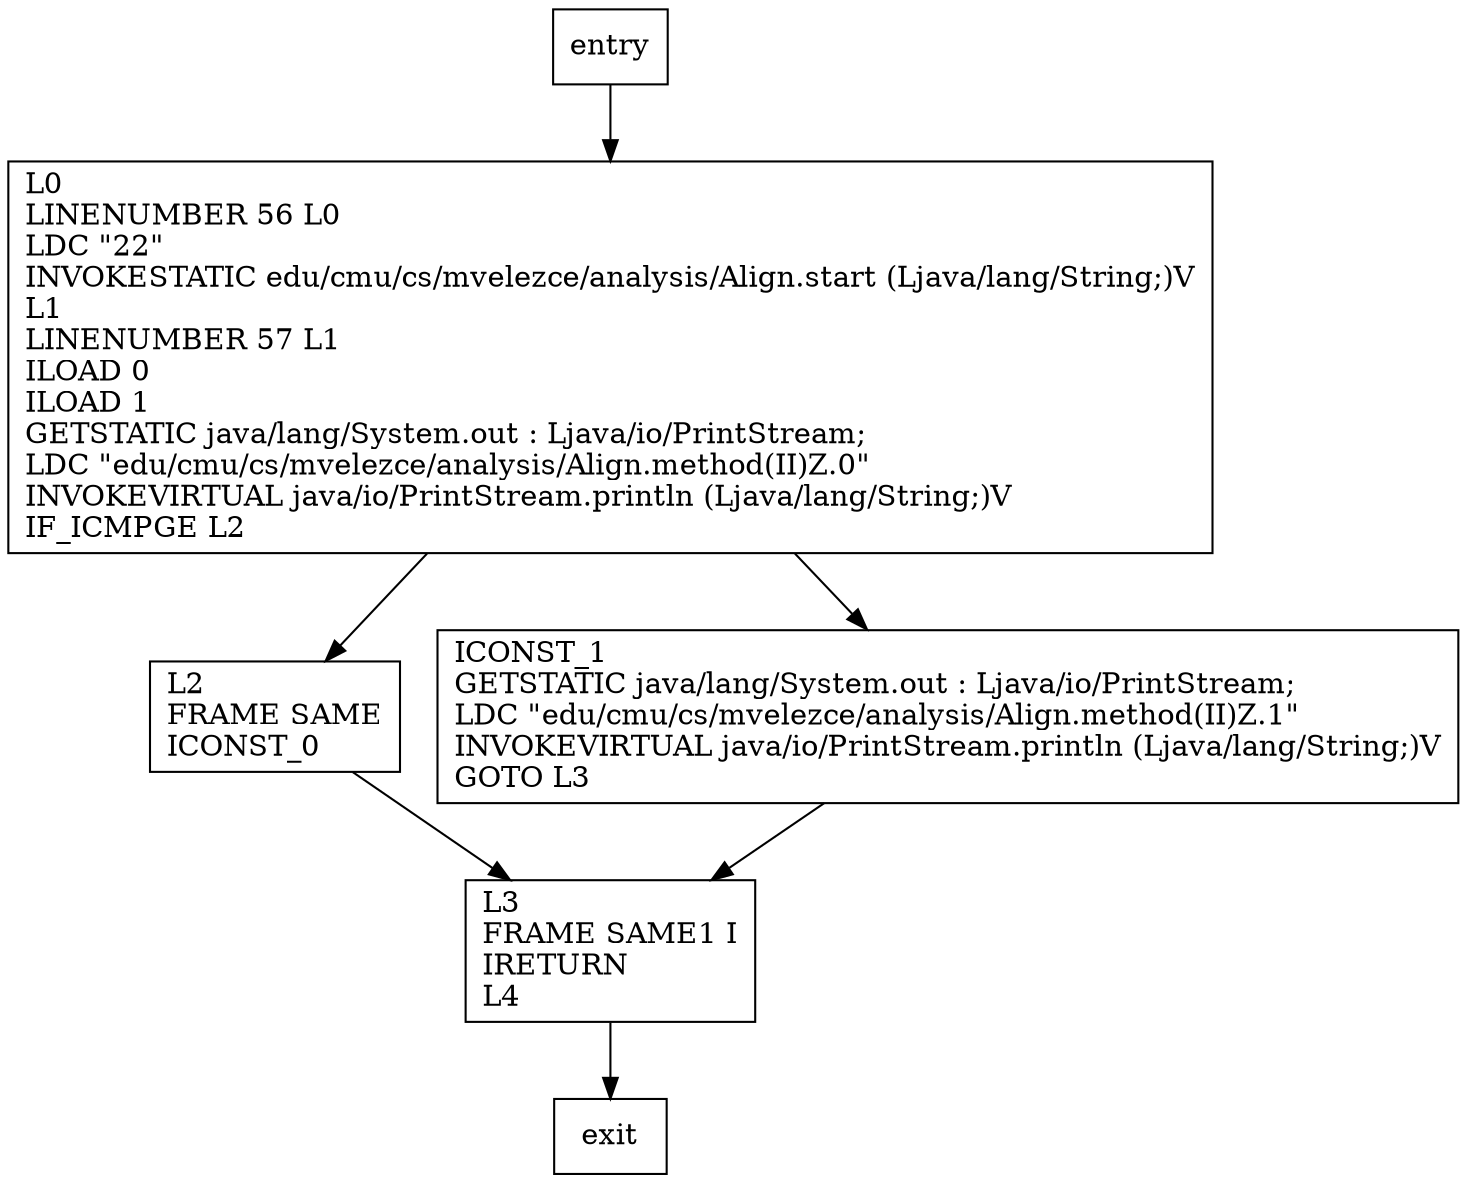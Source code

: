 digraph method {
node [shape=record];
1944978632 [label="L2\lFRAME SAME\lICONST_0\l"];
1631086936 [label="L0\lLINENUMBER 56 L0\lLDC \"22\"\lINVOKESTATIC edu/cmu/cs/mvelezce/analysis/Align.start (Ljava/lang/String;)V\lL1\lLINENUMBER 57 L1\lILOAD 0\lILOAD 1\lGETSTATIC java/lang/System.out : Ljava/io/PrintStream;\lLDC \"edu/cmu/cs/mvelezce/analysis/Align.method(II)Z.0\"\lINVOKEVIRTUAL java/io/PrintStream.println (Ljava/lang/String;)V\lIF_ICMPGE L2\l"];
1987169128 [label="ICONST_1\lGETSTATIC java/lang/System.out : Ljava/io/PrintStream;\lLDC \"edu/cmu/cs/mvelezce/analysis/Align.method(II)Z.1\"\lINVOKEVIRTUAL java/io/PrintStream.println (Ljava/lang/String;)V\lGOTO L3\l"];
1239183618 [label="L3\lFRAME SAME1 I\lIRETURN\lL4\l"];
entry;
exit;
entry -> 1631086936;
1944978632 -> 1239183618;
1631086936 -> 1944978632;
1631086936 -> 1987169128;
1987169128 -> 1239183618;
1239183618 -> exit;
}
